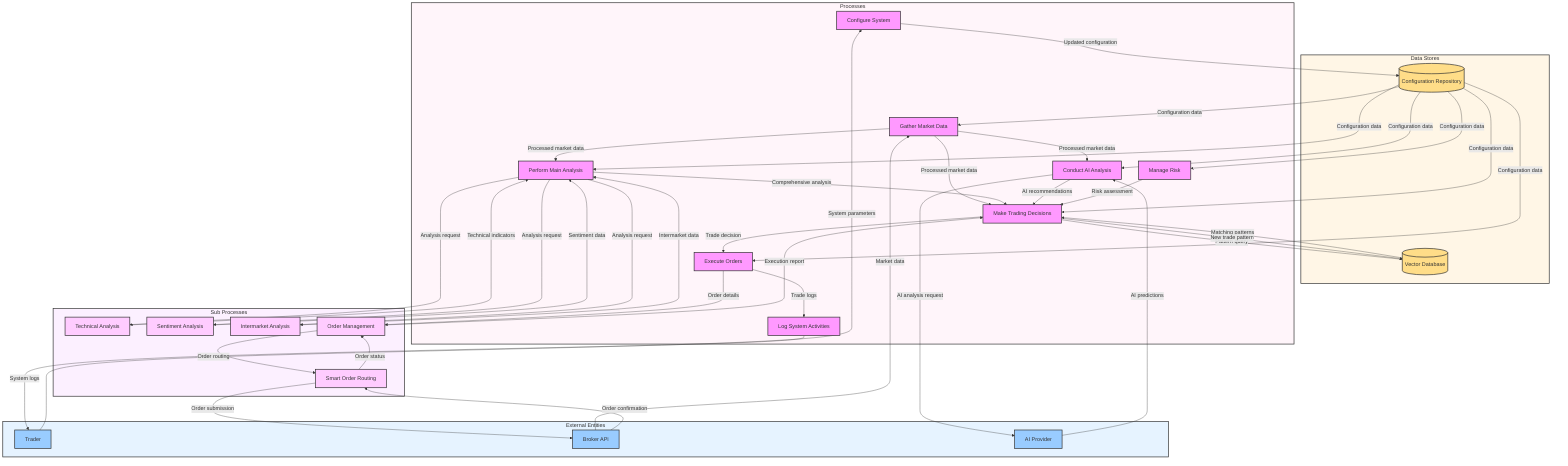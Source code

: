 graph TD
    subgraph External_Entities[External Entities]
        T[Trader]
        BA[Broker API]
        AIP[AI Provider]
    end

    subgraph Processes[Processes]
        1[Configure System]
        2[Gather Market Data]
        3[Perform Main Analysis]
        4[Conduct AI Analysis]
        5[Make Trading Decisions]
        6[Execute Orders]
        7[Manage Risk]
        8[Log System Activities]
    end

    subgraph Data_Stores[Data Stores]
        CR[(Configuration Repository)]
        VDB[(Vector Database)]
    end

    subgraph Sub_Processes[Sub Processes]
        3A[Technical Analysis]
        3B[Sentiment Analysis]
        3C[Intermarket Analysis]
        6A[Order Management]
        6B[Smart Order Routing]
    end

    %% Data Flows
    T -->|System parameters| 1
    1 -->|Updated configuration| CR
    CR -->|Configuration data| 2
    CR -->|Configuration data| 3
    CR -->|Configuration data| 4
    CR -->|Configuration data| 5
    CR -->|Configuration data| 6
    CR -->|Configuration data| 7

    BA -->|Market data| 2
    2 -->|Processed market data| 3
    2 -->|Processed market data| 4
    2 -->|Processed market data| 5

    3 -->|Analysis request| 3A
    3 -->|Analysis request| 3B
    3 -->|Analysis request| 3C
    3A -->|Technical indicators| 3
    3B -->|Sentiment data| 3
    3C -->|Intermarket data| 3
    3 -->|Comprehensive analysis| 5
    
    4 -->|AI analysis request| AIP
    AIP -->|AI predictions| 4
    4 -->|AI recommendations| 5

    5 -->|Pattern query| VDB
    VDB -->|Matching patterns| 5
    5 -->|Trade decision| 6
    5 -->|New trade pattern| VDB

    6 -->|Order details| 6A
    6A -->|Order routing| 6B
    6B -->|Order submission| BA
    BA -->|Order confirmation| 6B
    6B -->|Order status| 6A
    6A -->|Execution report| 5
    6 -->|Trade logs| 8

    7 -->|Risk assessment| 5
    
    8 -->|System logs| T

    %% Styling
    classDef process fill:#f9f,stroke:#333,stroke-width:2px;
    classDef subprocess fill:#fcf,stroke:#333,stroke-width:2px;
    classDef datastore fill:#fd8,stroke:#333,stroke-width:2px;
    classDef external fill:#9cf,stroke:#333,stroke-width:2px;
    class 1,2,3,4,5,6,7,8 process;
    class 3A,3B,3C,6A,6B subprocess;
    class CR,VDB datastore;
    class T,BA,AIP external;

    %% Subgraph styling
    style External_Entities fill:#e6f3ff,stroke:#333,stroke-width:2px;
    style Processes fill:#fff5fa,stroke:#333,stroke-width:2px;
    style Data_Stores fill:#fff6e6,stroke:#333,stroke-width:2px;
    style Sub_Processes fill:#fcf0ff,stroke:#333,stroke-width:2px;